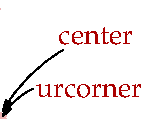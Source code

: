\documentclass[border=2mm]{standalone}
\usepackage{luamplib}
\begin{document}
\begin{mplibcode}
picture p, pp;
p  = "proof" infont "pplri8r" scaled 4;
pp = "proof" infont "pplri8r" scaled 8;
(wd, ht) = urcorner pp;
(xx, dp) = llcorner pp;
xheight = ypart urcorner ("x" infont "pplri8r" scaled 8); 

beginfig(3);
drawoptions( withpen pencircle scaled .5 withcolor .7[.74 red, white]);
draw origin -- (0,ht) -- (wd, ht) -- (wd, dp) -- (0,dp) -- cycle;
for y=0,xheight:
  draw (0,y) -- (wd,y);
endfor
draw bbox pp dashed withdots scaled 1/4;
drawoptions();
draw pp withcolor .5 white;
fill fullcircle scaled 4 shifted center pp withcolor .7[3/4 red,white];

vardef east primary p = 1/2[urcorner p, lrcorner p] enddef;
vardef west primary p = 1/2[ulcorner p, llcorner p] enddef;
vardef eastx primary p = lrcorner p shifted (+1,3) enddef;
vardef westx primary p = llcorner p shifted (-1,3) enddef;

picture c[]; ahangle := 30; string s[];
c0 = "center"   infont "pplr8r" shifted center pp shifted (21,27);
c1 = "urcorner" infont "pplr8r" shifted urcorner pp shifted (13,8);
c2 = "ulcorner" infont "pplr8r" shifted ulcorner pp; c2 := c2 shifted (-13-xpart urcorner c2,8);
c3 = "llcorner" infont "pplr8r" shifted llcorner pp; c3 := c3 shifted (-13-xpart urcorner c3,-13);
c4 = "lrcorner" infont "pplr8r" shifted lrcorner pp shifted (13,-13);
c5 = "bboxmargin" infont "pplr8r" scaled 0.8;
draw c0 withcolor .67 red; drawarrow center c0 .. {dir -120} center pp shifted ( 1, 3) cutbefore bbox c0;
draw c1 withcolor .67 red; drawarrow westx c1 .. {dir -120} urcorner pp shifted ( 1, 1);
draw c2 withcolor .67 red; drawarrow eastx c2 .. {dir  -60} ulcorner pp shifted (-1, 1);
draw c3 withcolor .67 red; drawarrow eastx c3 .. {dir  +60} llcorner pp shifted (-2,-2);
draw c4 withcolor .67 red; drawarrow westx c4 .. {dir +120} lrcorner pp shifted ( 1,-1);
label.bot(c5, point 1/2 of bbox pp) withcolor 1/4[.67 red, white];

c6 = ("x-height" infont "pplr8r"); c6 := c6 shifted (-13-xpart urcorner c6,xheight-2.2);
c7 = ("origin" infont "pplr8r"); c7 := c7 shifted (-13-xpart urcorner c7,-2.2);
draw c6 withcolor .67 blue; drawarrow (-12,xheight) -- (-1,xheight);
draw c7 withcolor .67 blue; drawarrow (-12,0) -- (-1,0);
endfig;
\end{mplibcode}
\end{document}
